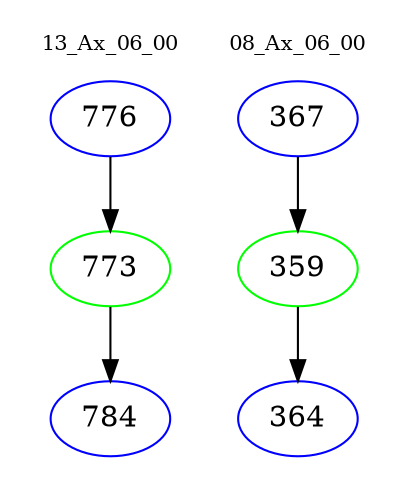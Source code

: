 digraph{
subgraph cluster_0 {
color = white
label = "13_Ax_06_00";
fontsize=10;
T0_776 [label="776", color="blue"]
T0_776 -> T0_773 [color="black"]
T0_773 [label="773", color="green"]
T0_773 -> T0_784 [color="black"]
T0_784 [label="784", color="blue"]
}
subgraph cluster_1 {
color = white
label = "08_Ax_06_00";
fontsize=10;
T1_367 [label="367", color="blue"]
T1_367 -> T1_359 [color="black"]
T1_359 [label="359", color="green"]
T1_359 -> T1_364 [color="black"]
T1_364 [label="364", color="blue"]
}
}
